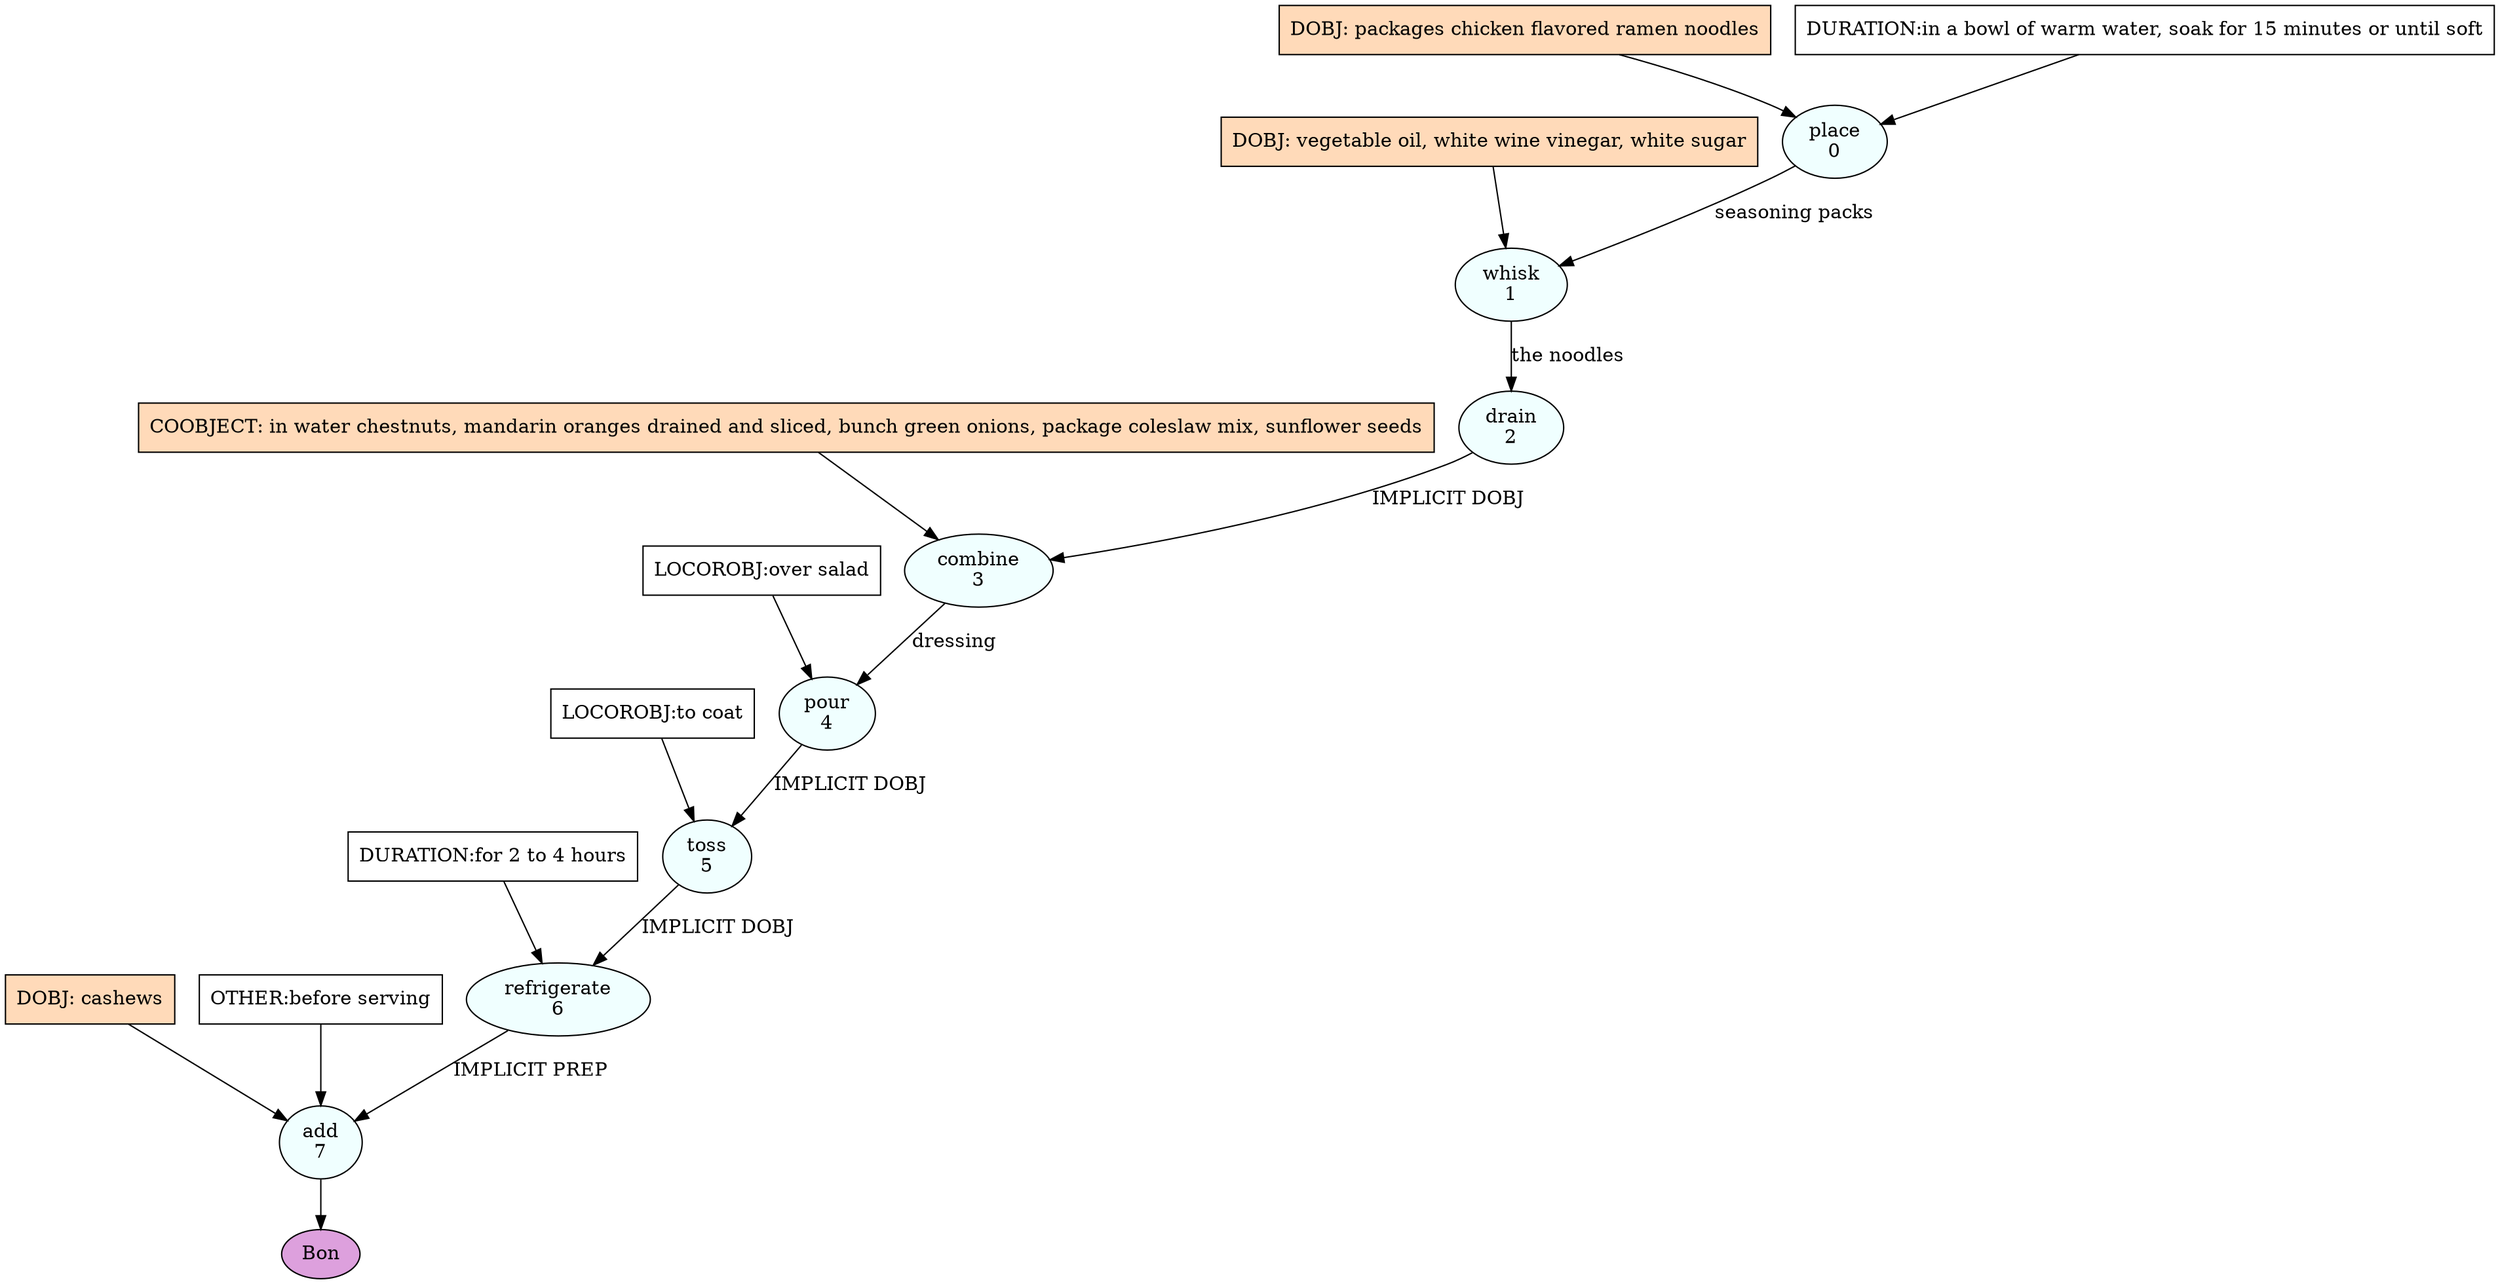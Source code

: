digraph recipe {
E0[label="place
0", shape=oval, style=filled, fillcolor=azure]
E1[label="whisk
1", shape=oval, style=filled, fillcolor=azure]
E2[label="drain
2", shape=oval, style=filled, fillcolor=azure]
E3[label="combine
3", shape=oval, style=filled, fillcolor=azure]
E4[label="pour
4", shape=oval, style=filled, fillcolor=azure]
E5[label="toss
5", shape=oval, style=filled, fillcolor=azure]
E6[label="refrigerate
6", shape=oval, style=filled, fillcolor=azure]
E7[label="add
7", shape=oval, style=filled, fillcolor=azure]
D0[label="DOBJ: packages chicken flavored ramen noodles", shape=box, style=filled, fillcolor=peachpuff]
D0 -> E0
P0_0[label="DURATION:in a bowl of warm water, soak for 15 minutes or until soft", shape=box, style=filled, fillcolor=white]
P0_0 -> E0
D1_ing[label="DOBJ: vegetable oil, white wine vinegar, white sugar", shape=box, style=filled, fillcolor=peachpuff]
D1_ing -> E1
E0 -> E1 [label="seasoning packs"]
E1 -> E2 [label="the noodles"]
E2 -> E3 [label="IMPLICIT DOBJ"]
P3_0_ing[label="COOBJECT: in water chestnuts, mandarin oranges drained and sliced, bunch green onions, package coleslaw mix, sunflower seeds", shape=box, style=filled, fillcolor=peachpuff]
P3_0_ing -> E3
E3 -> E4 [label="dressing"]
P4_0_0[label="LOCOROBJ:over salad", shape=box, style=filled, fillcolor=white]
P4_0_0 -> E4
E4 -> E5 [label="IMPLICIT DOBJ"]
P5_0_0[label="LOCOROBJ:to coat", shape=box, style=filled, fillcolor=white]
P5_0_0 -> E5
E5 -> E6 [label="IMPLICIT DOBJ"]
P6_0_0[label="DURATION:for 2 to 4 hours", shape=box, style=filled, fillcolor=white]
P6_0_0 -> E6
D7_ing[label="DOBJ: cashews", shape=box, style=filled, fillcolor=peachpuff]
D7_ing -> E7
E6 -> E7 [label="IMPLICIT PREP"]
P7_1_0[label="OTHER:before serving", shape=box, style=filled, fillcolor=white]
P7_1_0 -> E7
EOR[label="Bon", shape=oval, style=filled, fillcolor=plum]
E7 -> EOR
}
